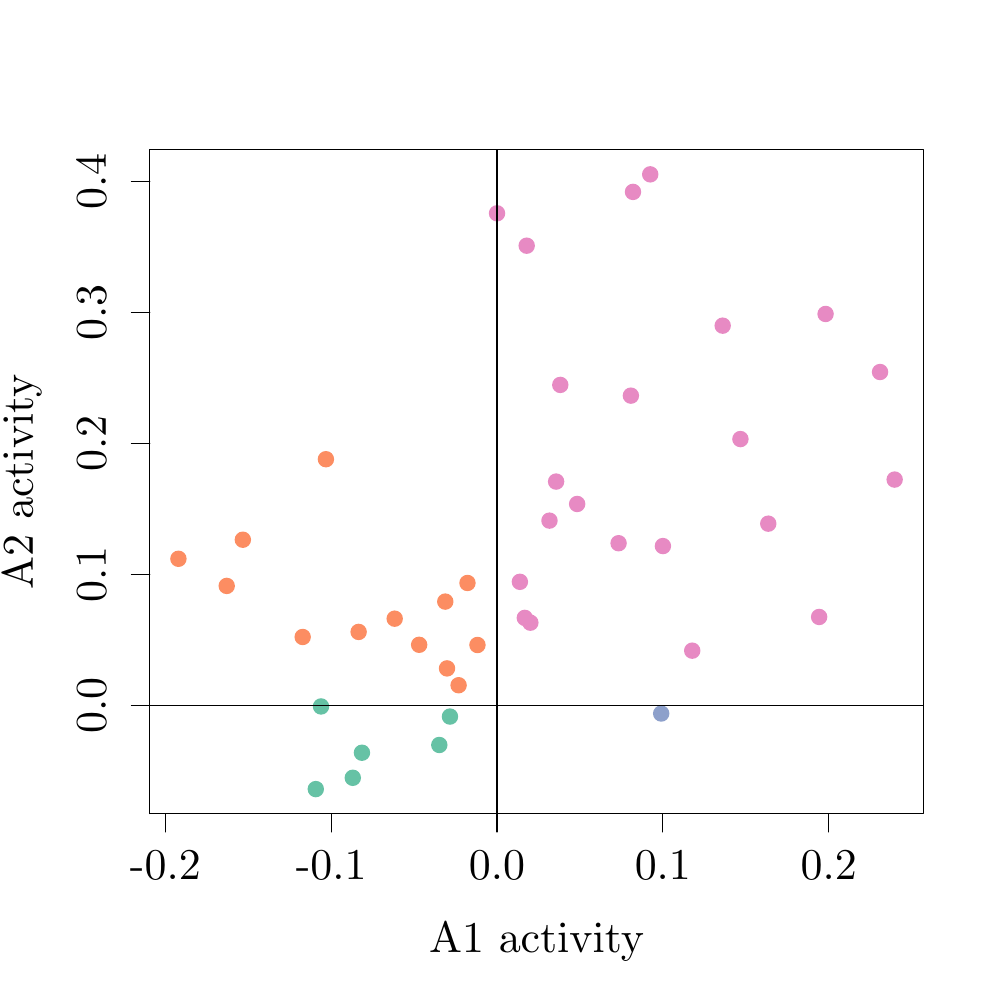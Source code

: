 % Created by tikzDevice version 0.8.1 on 2015-03-21 14:29:42
% !TEX encoding = UTF-8 Unicode
\documentclass[11pt]{memoir}
\nonstopmode

\usepackage{tikz}

\usepackage[active,tightpage,psfixbb]{preview}

\PreviewEnvironment{pgfpicture}

\setlength\PreviewBorder{0pt}

\usepackage{amsmath}
\newcommand{\SweaveOpts}[1]{}  % do not interfere with LaTeX
\newcommand{\SweaveInput}[1]{} % because they are not real TeX commands
\newcommand{\Sexpr}[1]{}       % will only be parsed by R


\usepackage{geometry}
\usepackage{amsmath}
\usepackage{lscape}
\geometry{verbose,tmargin=2.5cm,bmargin=2.5cm,lmargin=2.5cm,rmargin=2.5cm}


\begin{document}

\begin{tikzpicture}[x=1pt,y=1pt]
\definecolor{fillColor}{RGB}{255,255,255}
\path[use as bounding box,fill=fillColor,fill opacity=0.00] (0,0) rectangle (361.35,361.35);
\begin{scope}
\path[clip] ( 54.12, 67.32) rectangle (333.63,307.23);
\definecolor{fillColor}{RGB}{102,194,165}

\path[fill=fillColor] (162.59,102.42) circle (  2.97);
\definecolor{fillColor}{RGB}{231,138,195}

\path[fill=fillColor] (298.32,247.89) circle (  2.97);

\path[fill=fillColor] (323.28,188.05) circle (  2.97);
\definecolor{fillColor}{RGB}{252,141,98}

\path[fill=fillColor] ( 64.47,159.43) circle (  2.97);
\definecolor{fillColor}{RGB}{231,138,195}

\path[fill=fillColor] (223.52,165.06) circle (  2.97);

\path[fill=fillColor] (190.32,272.57) circle (  2.97);

\path[fill=fillColor] (189.64,138.07) circle (  2.97);

\path[fill=fillColor] (198.55,173.22) circle (  2.97);
\definecolor{fillColor}{RGB}{102,194,165}

\path[fill=fillColor] (158.74, 92.15) circle (  2.97);
\definecolor{fillColor}{RGB}{231,138,195}

\path[fill=fillColor] (187.86,151.11) circle (  2.97);

\path[fill=fillColor] (179.60,284.27) circle (  2.97);

\path[fill=fillColor] (295.99,138.41) circle (  2.97);
\definecolor{fillColor}{RGB}{252,141,98}

\path[fill=fillColor] (168.92,150.69) circle (  2.97);
\definecolor{fillColor}{RGB}{102,194,165}

\path[fill=fillColor] (130.79, 89.35) circle (  2.97);

\path[fill=fillColor] (114.11, 76.21) circle (  2.97);
\definecolor{fillColor}{RGB}{231,138,195}

\path[fill=fillColor] (200.95,187.33) circle (  2.97);

\path[fill=fillColor] (250.13,126.23) circle (  2.97);
\definecolor{fillColor}{RGB}{252,141,98}

\path[fill=fillColor] (129.59,133.00) circle (  2.97);

\path[fill=fillColor] ( 81.92,149.63) circle (  2.97);

\path[fill=fillColor] (109.37,131.17) circle (  2.97);
\definecolor{fillColor}{RGB}{102,194,165}

\path[fill=fillColor] (116.00,106.07) circle (  2.97);
\definecolor{fillColor}{RGB}{231,138,195}

\path[fill=fillColor] (277.61,172.12) circle (  2.97);

\path[fill=fillColor] (239.54,164.03) circle (  2.97);
\definecolor{fillColor}{RGB}{252,141,98}

\path[fill=fillColor] (161.53,119.82) circle (  2.97);
\definecolor{fillColor}{RGB}{231,138,195}

\path[fill=fillColor] (267.55,202.69) circle (  2.97);
\definecolor{fillColor}{RGB}{252,141,98}

\path[fill=fillColor] (117.77,195.41) circle (  2.97);
\definecolor{fillColor}{RGB}{231,138,195}

\path[fill=fillColor] (318.00,226.92) circle (  2.97);

\path[fill=fillColor] (208.55,179.24) circle (  2.97);

\path[fill=fillColor] (228.73,292.00) circle (  2.97);
\definecolor{fillColor}{RGB}{141,160,203}

\path[fill=fillColor] (238.92,103.52) circle (  2.97);
\definecolor{fillColor}{RGB}{231,138,195}

\path[fill=fillColor] (191.64,136.34) circle (  2.97);

\path[fill=fillColor] (261.14,243.67) circle (  2.97);

\path[fill=fillColor] (202.46,222.26) circle (  2.97);
\definecolor{fillColor}{RGB}{252,141,98}

\path[fill=fillColor] (151.46,128.35) circle (  2.97);

\path[fill=fillColor] (165.71,113.74) circle (  2.97);

\path[fill=fillColor] (172.53,128.28) circle (  2.97);
\definecolor{fillColor}{RGB}{231,138,195}

\path[fill=fillColor] (234.96,298.34) circle (  2.97);
\definecolor{fillColor}{RGB}{102,194,165}

\path[fill=fillColor] (127.48, 80.29) circle (  2.97);
\definecolor{fillColor}{RGB}{231,138,195}

\path[fill=fillColor] (227.97,218.38) circle (  2.97);
\definecolor{fillColor}{RGB}{252,141,98}

\path[fill=fillColor] (142.62,137.79) circle (  2.97);

\path[fill=fillColor] ( 87.75,166.32) circle (  2.97);

\path[fill=fillColor] (160.90,143.96) circle (  2.97);
\end{scope}
\begin{scope}
\path[clip] (  0.00,  0.00) rectangle (361.35,361.35);
\definecolor{drawColor}{RGB}{0,0,0}

\path[draw=drawColor,line width= 0.4pt,line join=round,line cap=round] ( 59.76, 67.32) -- (299.44, 67.32);

\path[draw=drawColor,line width= 0.4pt,line join=round,line cap=round] ( 59.76, 67.32) -- ( 59.76, 60.72);

\path[draw=drawColor,line width= 0.4pt,line join=round,line cap=round] (119.68, 67.32) -- (119.68, 60.72);

\path[draw=drawColor,line width= 0.4pt,line join=round,line cap=round] (179.60, 67.32) -- (179.60, 60.72);

\path[draw=drawColor,line width= 0.4pt,line join=round,line cap=round] (239.52, 67.32) -- (239.52, 60.72);

\path[draw=drawColor,line width= 0.4pt,line join=round,line cap=round] (299.44, 67.32) -- (299.44, 60.72);

\node[text=drawColor,anchor=base,inner sep=0pt, outer sep=0pt, scale=  1.45] at ( 59.76, 43.56) {-0.2};

\node[text=drawColor,anchor=base,inner sep=0pt, outer sep=0pt, scale=  1.45] at (119.68, 43.56) {-0.1};

\node[text=drawColor,anchor=base,inner sep=0pt, outer sep=0pt, scale=  1.45] at (179.60, 43.56) {0.0};

\node[text=drawColor,anchor=base,inner sep=0pt, outer sep=0pt, scale=  1.45] at (239.52, 43.56) {0.1};

\node[text=drawColor,anchor=base,inner sep=0pt, outer sep=0pt, scale=  1.45] at (299.44, 43.56) {0.2};

\path[draw=drawColor,line width= 0.4pt,line join=round,line cap=round] ( 54.12,106.47) -- ( 54.12,295.79);

\path[draw=drawColor,line width= 0.4pt,line join=round,line cap=round] ( 54.12,106.47) -- ( 47.52,106.47);

\path[draw=drawColor,line width= 0.4pt,line join=round,line cap=round] ( 54.12,153.80) -- ( 47.52,153.80);

\path[draw=drawColor,line width= 0.4pt,line join=round,line cap=round] ( 54.12,201.13) -- ( 47.52,201.13);

\path[draw=drawColor,line width= 0.4pt,line join=round,line cap=round] ( 54.12,248.46) -- ( 47.52,248.46);

\path[draw=drawColor,line width= 0.4pt,line join=round,line cap=round] ( 54.12,295.79) -- ( 47.52,295.79);

\node[text=drawColor,rotate= 90.00,anchor=base,inner sep=0pt, outer sep=0pt, scale=  1.45] at ( 38.28,106.47) {0.0};

\node[text=drawColor,rotate= 90.00,anchor=base,inner sep=0pt, outer sep=0pt, scale=  1.45] at ( 38.28,153.80) {0.1};

\node[text=drawColor,rotate= 90.00,anchor=base,inner sep=0pt, outer sep=0pt, scale=  1.45] at ( 38.28,201.13) {0.2};

\node[text=drawColor,rotate= 90.00,anchor=base,inner sep=0pt, outer sep=0pt, scale=  1.45] at ( 38.28,248.46) {0.3};

\node[text=drawColor,rotate= 90.00,anchor=base,inner sep=0pt, outer sep=0pt, scale=  1.45] at ( 38.28,295.79) {0.4};

\path[draw=drawColor,line width= 0.4pt,line join=round,line cap=round] ( 54.12, 67.32) --
	(333.63, 67.32) --
	(333.63,307.23) --
	( 54.12,307.23) --
	( 54.12, 67.32);
\end{scope}
\begin{scope}
\path[clip] (  0.00,  0.00) rectangle (361.35,361.35);
\definecolor{drawColor}{RGB}{0,0,0}

\node[text=drawColor,anchor=base,inner sep=0pt, outer sep=0pt, scale=  1.45] at (193.87, 17.16) {A1 activity};

\node[text=drawColor,rotate= 90.00,anchor=base,inner sep=0pt, outer sep=0pt, scale=  1.45] at ( 11.88,187.27) {A2 activity};
\end{scope}
\begin{scope}
\path[clip] ( 54.12, 67.32) rectangle (333.63,307.23);
\definecolor{drawColor}{RGB}{0,0,0}

\path[draw=drawColor,line width= 0.4pt,line join=round,line cap=round] ( 54.12,106.47) -- (333.63,106.47);

\path[draw=drawColor,line width= 0.4pt,line join=round,line cap=round] (179.60, 67.32) -- (179.60,307.23);
\end{scope}
\end{tikzpicture}

\end{document}

